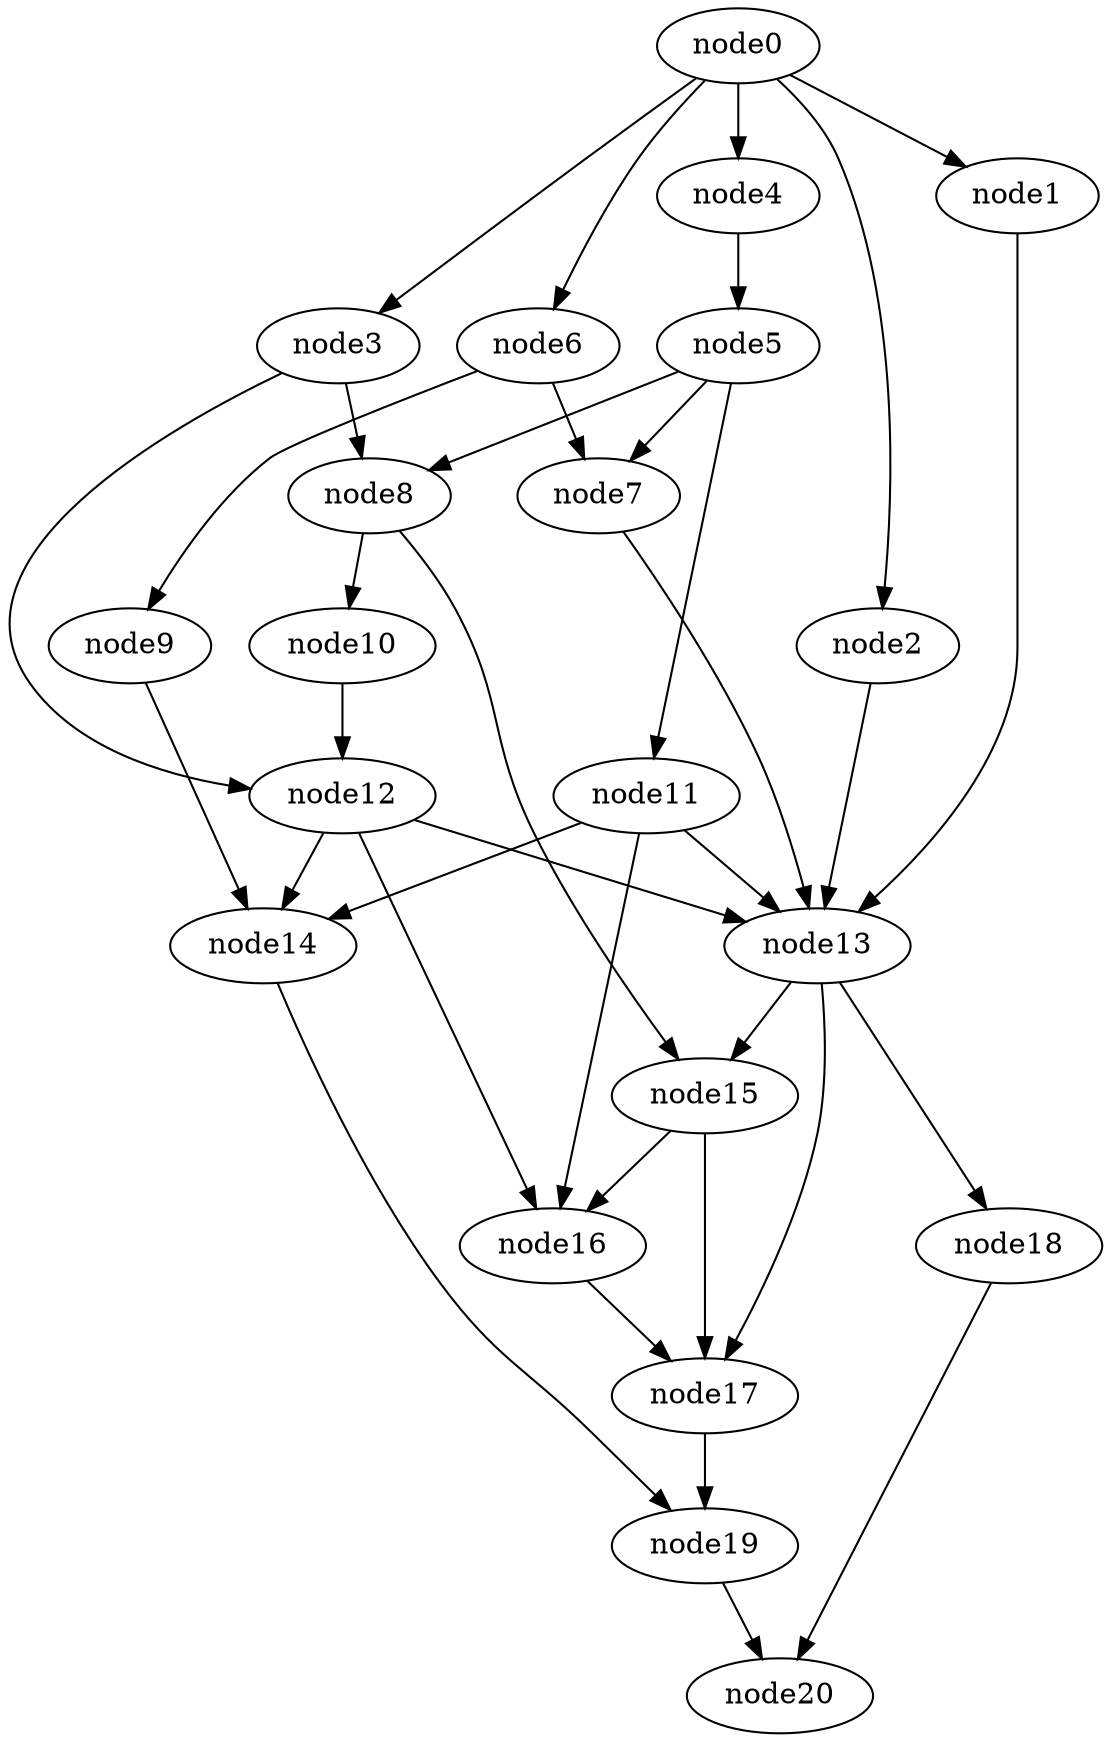 digraph g{
	node20
	node19 -> node20
	node18 -> node20
	node17 -> node19
	node16 -> node17
	node15 -> node17
	node15 -> node16
	node14 -> node19
	node13 -> node18
	node13 -> node17
	node13 -> node15
	node12 -> node16
	node12 -> node14
	node12 -> node13
	node11 -> node16
	node11 -> node14
	node11 -> node13
	node10 -> node12
	node9 -> node14
	node8 -> node15
	node8 -> node10
	node7 -> node13
	node6 -> node9
	node6 -> node7
	node5 -> node11
	node5 -> node8
	node5 -> node7
	node4 -> node5
	node3 -> node12
	node3 -> node8
	node2 -> node13
	node1 -> node13
	node0 -> node6
	node0 -> node4
	node0 -> node3
	node0 -> node2
	node0 -> node1
}
